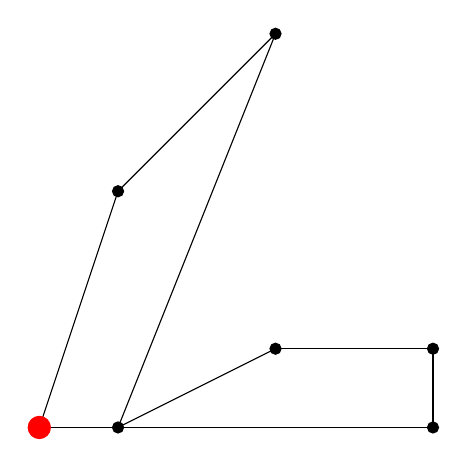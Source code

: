\draw [black] (0, 0) -- (5, 0);
\filldraw [black] (0, 0) circle (2pt);
\draw [black] (5, 0) --(5, 1);
\filldraw [black] (5, 0) circle (2pt);
\draw [black] (5, 1) --(3, 1);
\filldraw [black] (5, 1) circle (2pt);
\draw [black] (3, 1) --(1, 0);
\filldraw [black] (3, 1) circle (2pt);
\draw [black] (1, 0) --(3, 5);
\filldraw [black] (1, 0) circle (2pt);
\draw [black] (3, 5) --(1, 3);
\filldraw [black] (3, 5) circle (2pt);
\draw [black] (1, 3) --(0, 0);
\filldraw (1, 3) [black] circle (2pt);
\filldraw [red] (0, 0) circle (4pt);